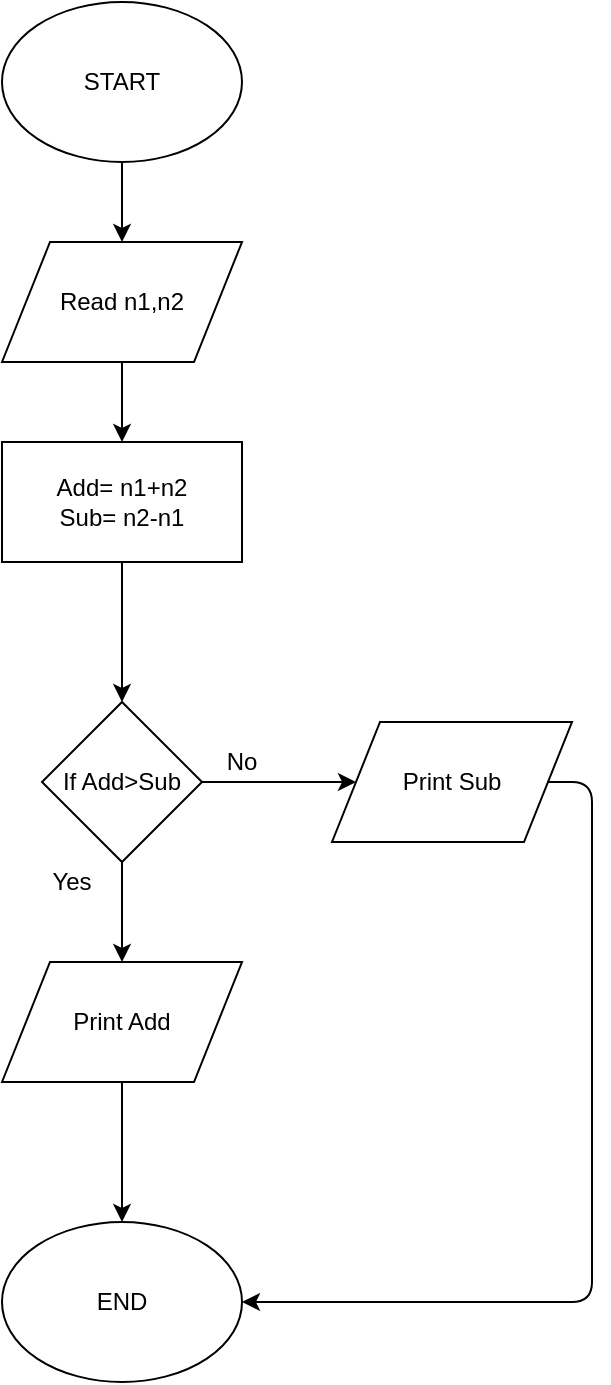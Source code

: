 <mxfile version="11.3.0" type="github" pages="1"><diagram id="S50xBH0WfSYPRoKhmv1H" name="Page-1"><mxGraphModel dx="854" dy="419" grid="1" gridSize="10" guides="1" tooltips="1" connect="1" arrows="1" fold="1" page="1" pageScale="1" pageWidth="850" pageHeight="1100" math="0" shadow="0"><root><mxCell id="0"/><mxCell id="1" parent="0"/><mxCell id="7xd4Gi1PduYlMpEnLchP-1" value="START" style="ellipse;whiteSpace=wrap;html=1;" vertex="1" parent="1"><mxGeometry x="365" y="10" width="120" height="80" as="geometry"/></mxCell><mxCell id="7xd4Gi1PduYlMpEnLchP-2" value="" style="endArrow=classic;html=1;exitX=0.5;exitY=1;exitDx=0;exitDy=0;" edge="1" parent="1" source="7xd4Gi1PduYlMpEnLchP-1"><mxGeometry width="50" height="50" relative="1" as="geometry"><mxPoint x="370" y="160" as="sourcePoint"/><mxPoint x="425" y="130" as="targetPoint"/></mxGeometry></mxCell><mxCell id="7xd4Gi1PduYlMpEnLchP-3" value="Read n1,n2" style="shape=parallelogram;perimeter=parallelogramPerimeter;whiteSpace=wrap;html=1;" vertex="1" parent="1"><mxGeometry x="365" y="130" width="120" height="60" as="geometry"/></mxCell><mxCell id="7xd4Gi1PduYlMpEnLchP-4" value="" style="endArrow=classic;html=1;exitX=0.5;exitY=1;exitDx=0;exitDy=0;" edge="1" parent="1" source="7xd4Gi1PduYlMpEnLchP-3"><mxGeometry width="50" height="50" relative="1" as="geometry"><mxPoint x="370" y="260" as="sourcePoint"/><mxPoint x="425" y="230" as="targetPoint"/></mxGeometry></mxCell><mxCell id="7xd4Gi1PduYlMpEnLchP-5" value="Add= n1+n2&lt;br&gt;Sub= n2-n1" style="rounded=0;whiteSpace=wrap;html=1;" vertex="1" parent="1"><mxGeometry x="365" y="230" width="120" height="60" as="geometry"/></mxCell><mxCell id="7xd4Gi1PduYlMpEnLchP-6" value="" style="endArrow=classic;html=1;exitX=0.5;exitY=1;exitDx=0;exitDy=0;" edge="1" parent="1" source="7xd4Gi1PduYlMpEnLchP-5" target="7xd4Gi1PduYlMpEnLchP-7"><mxGeometry width="50" height="50" relative="1" as="geometry"><mxPoint x="370" y="360" as="sourcePoint"/><mxPoint x="425" y="330" as="targetPoint"/></mxGeometry></mxCell><mxCell id="7xd4Gi1PduYlMpEnLchP-7" value="If Add&amp;gt;Sub" style="rhombus;whiteSpace=wrap;html=1;" vertex="1" parent="1"><mxGeometry x="385" y="360" width="80" height="80" as="geometry"/></mxCell><mxCell id="7xd4Gi1PduYlMpEnLchP-8" value="" style="endArrow=classic;html=1;exitX=0.5;exitY=1;exitDx=0;exitDy=0;" edge="1" parent="1" source="7xd4Gi1PduYlMpEnLchP-7" target="7xd4Gi1PduYlMpEnLchP-9"><mxGeometry width="50" height="50" relative="1" as="geometry"><mxPoint x="370" y="510" as="sourcePoint"/><mxPoint x="425" y="490" as="targetPoint"/></mxGeometry></mxCell><mxCell id="7xd4Gi1PduYlMpEnLchP-9" value="Print Add" style="shape=parallelogram;perimeter=parallelogramPerimeter;whiteSpace=wrap;html=1;" vertex="1" parent="1"><mxGeometry x="365" y="490" width="120" height="60" as="geometry"/></mxCell><mxCell id="7xd4Gi1PduYlMpEnLchP-10" value="" style="endArrow=classic;html=1;exitX=1;exitY=0.5;exitDx=0;exitDy=0;" edge="1" parent="1" source="7xd4Gi1PduYlMpEnLchP-7" target="7xd4Gi1PduYlMpEnLchP-11"><mxGeometry width="50" height="50" relative="1" as="geometry"><mxPoint x="500" y="420" as="sourcePoint"/><mxPoint x="530" y="400" as="targetPoint"/></mxGeometry></mxCell><mxCell id="7xd4Gi1PduYlMpEnLchP-11" value="Print Sub" style="shape=parallelogram;perimeter=parallelogramPerimeter;whiteSpace=wrap;html=1;" vertex="1" parent="1"><mxGeometry x="530" y="370" width="120" height="60" as="geometry"/></mxCell><mxCell id="7xd4Gi1PduYlMpEnLchP-13" value="Yes" style="text;html=1;strokeColor=none;fillColor=none;align=center;verticalAlign=middle;whiteSpace=wrap;rounded=0;" vertex="1" parent="1"><mxGeometry x="380" y="440" width="40" height="20" as="geometry"/></mxCell><mxCell id="7xd4Gi1PduYlMpEnLchP-14" value="No" style="text;html=1;strokeColor=none;fillColor=none;align=center;verticalAlign=middle;whiteSpace=wrap;rounded=0;" vertex="1" parent="1"><mxGeometry x="465" y="380" width="40" height="20" as="geometry"/></mxCell><mxCell id="7xd4Gi1PduYlMpEnLchP-15" value="" style="endArrow=classic;html=1;exitX=0.5;exitY=1;exitDx=0;exitDy=0;" edge="1" parent="1" source="7xd4Gi1PduYlMpEnLchP-9"><mxGeometry width="50" height="50" relative="1" as="geometry"><mxPoint x="400" y="600" as="sourcePoint"/><mxPoint x="425" y="620" as="targetPoint"/></mxGeometry></mxCell><mxCell id="7xd4Gi1PduYlMpEnLchP-16" value="" style="endArrow=classic;html=1;exitX=1;exitY=0.5;exitDx=0;exitDy=0;entryX=1;entryY=0.5;entryDx=0;entryDy=0;" edge="1" parent="1" source="7xd4Gi1PduYlMpEnLchP-11" target="7xd4Gi1PduYlMpEnLchP-17"><mxGeometry width="50" height="50" relative="1" as="geometry"><mxPoint x="660" y="425" as="sourcePoint"/><mxPoint x="660" y="670" as="targetPoint"/><Array as="points"><mxPoint x="660" y="400"/><mxPoint x="660" y="660"/></Array></mxGeometry></mxCell><mxCell id="7xd4Gi1PduYlMpEnLchP-17" value="END" style="ellipse;whiteSpace=wrap;html=1;" vertex="1" parent="1"><mxGeometry x="365" y="620" width="120" height="80" as="geometry"/></mxCell></root></mxGraphModel></diagram></mxfile>